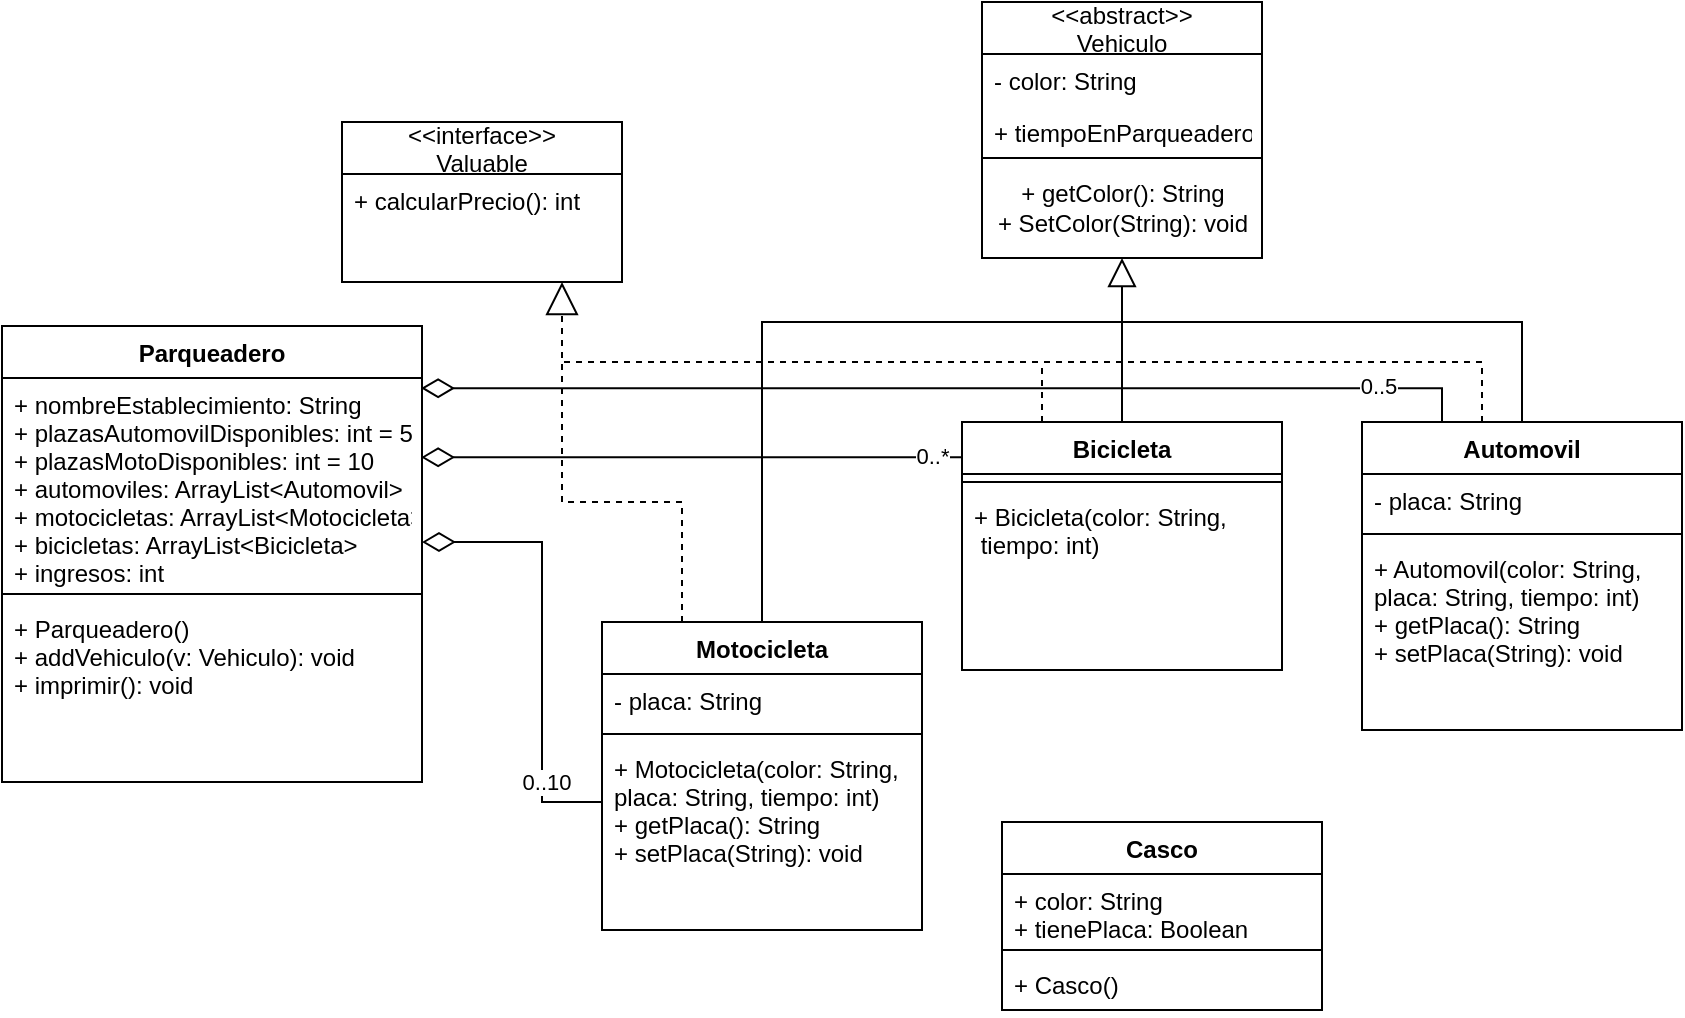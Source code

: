 <mxfile version="19.0.3" type="device"><diagram id="C5RBs43oDa-KdzZeNtuy" name="Page-1"><mxGraphModel dx="688" dy="381" grid="1" gridSize="10" guides="1" tooltips="1" connect="1" arrows="1" fold="1" page="1" pageScale="1" pageWidth="827" pageHeight="1169" math="0" shadow="0"><root><mxCell id="WIyWlLk6GJQsqaUBKTNV-0"/><mxCell id="WIyWlLk6GJQsqaUBKTNV-1" parent="WIyWlLk6GJQsqaUBKTNV-0"/><mxCell id="5Tac-JILO5W3YxuI6HV3-4" value="&lt;&lt;abstract&gt;&gt;&#10;Vehiculo" style="swimlane;fontStyle=0;childLayout=stackLayout;horizontal=1;startSize=26;fillColor=none;horizontalStack=0;resizeParent=1;resizeParentMax=0;resizeLast=0;collapsible=1;marginBottom=0;" parent="WIyWlLk6GJQsqaUBKTNV-1" vertex="1"><mxGeometry x="500" y="10" width="140" height="128" as="geometry"/></mxCell><mxCell id="5Tac-JILO5W3YxuI6HV3-15" value="- color: String" style="text;strokeColor=none;fillColor=none;align=left;verticalAlign=top;spacingLeft=4;spacingRight=4;overflow=hidden;rotatable=0;points=[[0,0.5],[1,0.5]];portConstraint=eastwest;" parent="5Tac-JILO5W3YxuI6HV3-4" vertex="1"><mxGeometry y="26" width="140" height="26" as="geometry"/></mxCell><mxCell id="5Tac-JILO5W3YxuI6HV3-61" value="+ tiempoEnParqueadero: int" style="text;strokeColor=none;fillColor=none;align=left;verticalAlign=top;spacingLeft=4;spacingRight=4;overflow=hidden;rotatable=0;points=[[0,0.5],[1,0.5]];portConstraint=eastwest;" parent="5Tac-JILO5W3YxuI6HV3-4" vertex="1"><mxGeometry y="52" width="140" height="26" as="geometry"/></mxCell><mxCell id="gUOCNg3F7h9JP94gkS11-4" value="&lt;span style=&quot;text-align: left;&quot;&gt;+ getColor(): String&lt;br&gt;&lt;/span&gt;&lt;span style=&quot;text-align: left;&quot;&gt;+ SetColor(String): void&lt;/span&gt;&lt;span style=&quot;text-align: left;&quot;&gt;&lt;br&gt;&lt;/span&gt;" style="html=1;" vertex="1" parent="5Tac-JILO5W3YxuI6HV3-4"><mxGeometry y="78" width="140" height="50" as="geometry"/></mxCell><mxCell id="5Tac-JILO5W3YxuI6HV3-8" value="&lt;&lt;interface&gt;&gt;&#10;Valuable" style="swimlane;fontStyle=0;childLayout=stackLayout;horizontal=1;startSize=26;fillColor=none;horizontalStack=0;resizeParent=1;resizeParentMax=0;resizeLast=0;collapsible=1;marginBottom=0;" parent="WIyWlLk6GJQsqaUBKTNV-1" vertex="1"><mxGeometry x="180" y="70" width="140" height="80" as="geometry"/></mxCell><mxCell id="5Tac-JILO5W3YxuI6HV3-9" value="+ calcularPrecio(): int" style="text;strokeColor=none;fillColor=none;align=left;verticalAlign=top;spacingLeft=4;spacingRight=4;overflow=hidden;rotatable=0;points=[[0,0.5],[1,0.5]];portConstraint=eastwest;" parent="5Tac-JILO5W3YxuI6HV3-8" vertex="1"><mxGeometry y="26" width="140" height="54" as="geometry"/></mxCell><mxCell id="5Tac-JILO5W3YxuI6HV3-29" style="edgeStyle=orthogonalEdgeStyle;rounded=0;orthogonalLoop=1;jettySize=auto;html=1;exitX=0.5;exitY=0;exitDx=0;exitDy=0;endArrow=none;endFill=0;" parent="WIyWlLk6GJQsqaUBKTNV-1" edge="1"><mxGeometry relative="1" as="geometry"><mxPoint x="600" y="170" as="targetPoint"/><mxPoint x="390" y="220" as="sourcePoint"/><Array as="points"><mxPoint x="390" y="170"/></Array></mxGeometry></mxCell><mxCell id="5Tac-JILO5W3YxuI6HV3-28" style="edgeStyle=orthogonalEdgeStyle;rounded=0;orthogonalLoop=1;jettySize=auto;html=1;endArrow=none;endFill=0;" parent="WIyWlLk6GJQsqaUBKTNV-1" source="5Tac-JILO5W3YxuI6HV3-14" edge="1"><mxGeometry relative="1" as="geometry"><mxPoint x="570" y="170" as="targetPoint"/></mxGeometry></mxCell><mxCell id="5Tac-JILO5W3YxuI6HV3-44" style="edgeStyle=orthogonalEdgeStyle;rounded=0;orthogonalLoop=1;jettySize=auto;html=1;entryX=0.998;entryY=0.381;entryDx=0;entryDy=0;entryPerimeter=0;endArrow=diamondThin;endFill=0;endSize=14;" parent="WIyWlLk6GJQsqaUBKTNV-1" source="5Tac-JILO5W3YxuI6HV3-14" target="5Tac-JILO5W3YxuI6HV3-36" edge="1"><mxGeometry relative="1" as="geometry"><Array as="points"><mxPoint x="360" y="238"/></Array></mxGeometry></mxCell><mxCell id="5Tac-JILO5W3YxuI6HV3-48" value="0..*" style="edgeLabel;html=1;align=center;verticalAlign=middle;resizable=0;points=[];" parent="5Tac-JILO5W3YxuI6HV3-44" vertex="1" connectable="0"><mxGeometry x="-0.887" y="-1" relative="1" as="geometry"><mxPoint as="offset"/></mxGeometry></mxCell><mxCell id="5Tac-JILO5W3YxuI6HV3-59" style="edgeStyle=orthogonalEdgeStyle;rounded=0;orthogonalLoop=1;jettySize=auto;html=1;dashed=1;endArrow=none;endFill=0;endSize=14;" parent="WIyWlLk6GJQsqaUBKTNV-1" source="5Tac-JILO5W3YxuI6HV3-14" edge="1"><mxGeometry relative="1" as="geometry"><mxPoint x="530" y="190" as="targetPoint"/><Array as="points"><mxPoint x="530" y="210"/><mxPoint x="530" y="210"/></Array></mxGeometry></mxCell><mxCell id="5Tac-JILO5W3YxuI6HV3-14" value="Bicicleta" style="swimlane;fontStyle=1;align=center;verticalAlign=top;childLayout=stackLayout;horizontal=1;startSize=26;horizontalStack=0;resizeParent=1;resizeParentMax=0;resizeLast=0;collapsible=1;marginBottom=0;" parent="WIyWlLk6GJQsqaUBKTNV-1" vertex="1"><mxGeometry x="490" y="220" width="160" height="124" as="geometry"/></mxCell><mxCell id="5Tac-JILO5W3YxuI6HV3-16" value="" style="line;strokeWidth=1;fillColor=none;align=left;verticalAlign=middle;spacingTop=-1;spacingLeft=3;spacingRight=3;rotatable=0;labelPosition=right;points=[];portConstraint=eastwest;" parent="5Tac-JILO5W3YxuI6HV3-14" vertex="1"><mxGeometry y="26" width="160" height="8" as="geometry"/></mxCell><mxCell id="5Tac-JILO5W3YxuI6HV3-17" value="+ Bicicleta(color: String, &#10; tiempo: int)" style="text;strokeColor=none;fillColor=none;align=left;verticalAlign=top;spacingLeft=4;spacingRight=4;overflow=hidden;rotatable=0;points=[[0,0.5],[1,0.5]];portConstraint=eastwest;" parent="5Tac-JILO5W3YxuI6HV3-14" vertex="1"><mxGeometry y="34" width="160" height="90" as="geometry"/></mxCell><mxCell id="5Tac-JILO5W3YxuI6HV3-27" style="edgeStyle=orthogonalEdgeStyle;rounded=0;orthogonalLoop=1;jettySize=auto;html=1;entryX=0.5;entryY=1;entryDx=0;entryDy=0;endArrow=block;endFill=0;endSize=12;" parent="WIyWlLk6GJQsqaUBKTNV-1" source="5Tac-JILO5W3YxuI6HV3-18" target="5Tac-JILO5W3YxuI6HV3-4" edge="1"><mxGeometry relative="1" as="geometry"><mxPoint x="565.94" y="136.004" as="targetPoint"/><Array as="points"><mxPoint x="770" y="170"/><mxPoint x="570" y="170"/></Array></mxGeometry></mxCell><mxCell id="5Tac-JILO5W3YxuI6HV3-45" style="edgeStyle=orthogonalEdgeStyle;rounded=0;orthogonalLoop=1;jettySize=auto;html=1;entryX=0.998;entryY=0.049;entryDx=0;entryDy=0;entryPerimeter=0;endArrow=diamondThin;endFill=0;endSize=14;" parent="WIyWlLk6GJQsqaUBKTNV-1" source="5Tac-JILO5W3YxuI6HV3-18" target="5Tac-JILO5W3YxuI6HV3-36" edge="1"><mxGeometry relative="1" as="geometry"><Array as="points"><mxPoint x="730" y="203"/></Array></mxGeometry></mxCell><mxCell id="5Tac-JILO5W3YxuI6HV3-51" value="0..5" style="edgeLabel;html=1;align=center;verticalAlign=middle;resizable=0;points=[];" parent="5Tac-JILO5W3YxuI6HV3-45" vertex="1" connectable="0"><mxGeometry x="-0.815" y="-1" relative="1" as="geometry"><mxPoint as="offset"/></mxGeometry></mxCell><mxCell id="5Tac-JILO5W3YxuI6HV3-58" style="edgeStyle=orthogonalEdgeStyle;rounded=0;orthogonalLoop=1;jettySize=auto;html=1;dashed=1;endArrow=none;endFill=0;endSize=14;" parent="WIyWlLk6GJQsqaUBKTNV-1" source="5Tac-JILO5W3YxuI6HV3-18" edge="1"><mxGeometry relative="1" as="geometry"><mxPoint x="290" y="190" as="targetPoint"/><Array as="points"><mxPoint x="750" y="190"/></Array></mxGeometry></mxCell><mxCell id="5Tac-JILO5W3YxuI6HV3-18" value="Automovil" style="swimlane;fontStyle=1;align=center;verticalAlign=top;childLayout=stackLayout;horizontal=1;startSize=26;horizontalStack=0;resizeParent=1;resizeParentMax=0;resizeLast=0;collapsible=1;marginBottom=0;" parent="WIyWlLk6GJQsqaUBKTNV-1" vertex="1"><mxGeometry x="690" y="220" width="160" height="154" as="geometry"/></mxCell><mxCell id="5Tac-JILO5W3YxuI6HV3-19" value="- placa: String" style="text;strokeColor=none;fillColor=none;align=left;verticalAlign=top;spacingLeft=4;spacingRight=4;overflow=hidden;rotatable=0;points=[[0,0.5],[1,0.5]];portConstraint=eastwest;" parent="5Tac-JILO5W3YxuI6HV3-18" vertex="1"><mxGeometry y="26" width="160" height="26" as="geometry"/></mxCell><mxCell id="5Tac-JILO5W3YxuI6HV3-20" value="" style="line;strokeWidth=1;fillColor=none;align=left;verticalAlign=middle;spacingTop=-1;spacingLeft=3;spacingRight=3;rotatable=0;labelPosition=right;points=[];portConstraint=eastwest;" parent="5Tac-JILO5W3YxuI6HV3-18" vertex="1"><mxGeometry y="52" width="160" height="8" as="geometry"/></mxCell><mxCell id="5Tac-JILO5W3YxuI6HV3-21" value="+ Automovil(color: String,&#10;placa: String, tiempo: int)&#10;+ getPlaca(): String&#10;+ setPlaca(String): void &#10;" style="text;strokeColor=none;fillColor=none;align=left;verticalAlign=top;spacingLeft=4;spacingRight=4;overflow=hidden;rotatable=0;points=[[0,0.5],[1,0.5]];portConstraint=eastwest;" parent="5Tac-JILO5W3YxuI6HV3-18" vertex="1"><mxGeometry y="60" width="160" height="94" as="geometry"/></mxCell><mxCell id="5Tac-JILO5W3YxuI6HV3-43" style="edgeStyle=orthogonalEdgeStyle;rounded=0;orthogonalLoop=1;jettySize=auto;html=1;endArrow=diamondThin;endFill=0;endSize=14;" parent="WIyWlLk6GJQsqaUBKTNV-1" source="5Tac-JILO5W3YxuI6HV3-30" target="5Tac-JILO5W3YxuI6HV3-36" edge="1"><mxGeometry relative="1" as="geometry"><Array as="points"><mxPoint x="280" y="410"/><mxPoint x="280" y="280"/></Array></mxGeometry></mxCell><mxCell id="5Tac-JILO5W3YxuI6HV3-52" value="0..10" style="edgeLabel;html=1;align=center;verticalAlign=middle;resizable=0;points=[];" parent="5Tac-JILO5W3YxuI6HV3-43" vertex="1" connectable="0"><mxGeometry x="-0.633" y="-2" relative="1" as="geometry"><mxPoint as="offset"/></mxGeometry></mxCell><mxCell id="5Tac-JILO5W3YxuI6HV3-46" style="edgeStyle=orthogonalEdgeStyle;rounded=0;orthogonalLoop=1;jettySize=auto;html=1;endArrow=none;endFill=0;endSize=14;" parent="WIyWlLk6GJQsqaUBKTNV-1" source="5Tac-JILO5W3YxuI6HV3-30" edge="1"><mxGeometry relative="1" as="geometry"><mxPoint x="390" y="220" as="targetPoint"/></mxGeometry></mxCell><mxCell id="5Tac-JILO5W3YxuI6HV3-56" style="edgeStyle=orthogonalEdgeStyle;rounded=0;orthogonalLoop=1;jettySize=auto;html=1;exitX=0.25;exitY=0;exitDx=0;exitDy=0;dashed=1;endArrow=block;endFill=0;endSize=14;" parent="WIyWlLk6GJQsqaUBKTNV-1" source="5Tac-JILO5W3YxuI6HV3-30" edge="1"><mxGeometry relative="1" as="geometry"><mxPoint x="290" y="150" as="targetPoint"/><Array as="points"><mxPoint x="350" y="260"/><mxPoint x="290" y="260"/></Array></mxGeometry></mxCell><mxCell id="5Tac-JILO5W3YxuI6HV3-30" value="Motocicleta" style="swimlane;fontStyle=1;align=center;verticalAlign=top;childLayout=stackLayout;horizontal=1;startSize=26;horizontalStack=0;resizeParent=1;resizeParentMax=0;resizeLast=0;collapsible=1;marginBottom=0;" parent="WIyWlLk6GJQsqaUBKTNV-1" vertex="1"><mxGeometry x="310" y="320" width="160" height="154" as="geometry"/></mxCell><mxCell id="5Tac-JILO5W3YxuI6HV3-32" value="- placa: String" style="text;strokeColor=none;fillColor=none;align=left;verticalAlign=top;spacingLeft=4;spacingRight=4;overflow=hidden;rotatable=0;points=[[0,0.5],[1,0.5]];portConstraint=eastwest;" parent="5Tac-JILO5W3YxuI6HV3-30" vertex="1"><mxGeometry y="26" width="160" height="26" as="geometry"/></mxCell><mxCell id="5Tac-JILO5W3YxuI6HV3-33" value="" style="line;strokeWidth=1;fillColor=none;align=left;verticalAlign=middle;spacingTop=-1;spacingLeft=3;spacingRight=3;rotatable=0;labelPosition=right;points=[];portConstraint=eastwest;" parent="5Tac-JILO5W3YxuI6HV3-30" vertex="1"><mxGeometry y="52" width="160" height="8" as="geometry"/></mxCell><mxCell id="5Tac-JILO5W3YxuI6HV3-34" value="+ Motocicleta(color: String,&#10;placa: String, tiempo: int)&#10;+ getPlaca(): String&#10;+ setPlaca(String): void" style="text;strokeColor=none;fillColor=none;align=left;verticalAlign=top;spacingLeft=4;spacingRight=4;overflow=hidden;rotatable=0;points=[[0,0.5],[1,0.5]];portConstraint=eastwest;" parent="5Tac-JILO5W3YxuI6HV3-30" vertex="1"><mxGeometry y="60" width="160" height="94" as="geometry"/></mxCell><mxCell id="5Tac-JILO5W3YxuI6HV3-35" value="Parqueadero" style="swimlane;fontStyle=1;align=center;verticalAlign=top;childLayout=stackLayout;horizontal=1;startSize=26;horizontalStack=0;resizeParent=1;resizeParentMax=0;resizeLast=0;collapsible=1;marginBottom=0;" parent="WIyWlLk6GJQsqaUBKTNV-1" vertex="1"><mxGeometry x="10" y="172" width="210" height="228" as="geometry"/></mxCell><mxCell id="5Tac-JILO5W3YxuI6HV3-36" value="+ nombreEstablecimiento: String&#10;+ plazasAutomovilDisponibles: int = 5&#10;+ plazasMotoDisponibles: int = 10&#10;+ automoviles: ArrayList&lt;Automovil&gt;&#10;+ motocicletas: ArrayList&lt;Motocicleta&gt;&#10;+ bicicletas: ArrayList&lt;Bicicleta&gt;&#10;+ ingresos: int&#10;" style="text;strokeColor=none;fillColor=none;align=left;verticalAlign=top;spacingLeft=4;spacingRight=4;overflow=hidden;rotatable=0;points=[[0,0.5],[1,0.5]];portConstraint=eastwest;" parent="5Tac-JILO5W3YxuI6HV3-35" vertex="1"><mxGeometry y="26" width="210" height="104" as="geometry"/></mxCell><mxCell id="5Tac-JILO5W3YxuI6HV3-37" value="" style="line;strokeWidth=1;fillColor=none;align=left;verticalAlign=middle;spacingTop=-1;spacingLeft=3;spacingRight=3;rotatable=0;labelPosition=right;points=[];portConstraint=eastwest;" parent="5Tac-JILO5W3YxuI6HV3-35" vertex="1"><mxGeometry y="130" width="210" height="8" as="geometry"/></mxCell><mxCell id="5Tac-JILO5W3YxuI6HV3-38" value="+ Parqueadero()&#10;+ addVehiculo(v: Vehiculo): void&#10;+ imprimir(): void" style="text;strokeColor=none;fillColor=none;align=left;verticalAlign=top;spacingLeft=4;spacingRight=4;overflow=hidden;rotatable=0;points=[[0,0.5],[1,0.5]];portConstraint=eastwest;" parent="5Tac-JILO5W3YxuI6HV3-35" vertex="1"><mxGeometry y="138" width="210" height="90" as="geometry"/></mxCell><mxCell id="5Tac-JILO5W3YxuI6HV3-63" value="Casco" style="swimlane;fontStyle=1;align=center;verticalAlign=top;childLayout=stackLayout;horizontal=1;startSize=26;horizontalStack=0;resizeParent=1;resizeParentMax=0;resizeLast=0;collapsible=1;marginBottom=0;" parent="WIyWlLk6GJQsqaUBKTNV-1" vertex="1"><mxGeometry x="510" y="420" width="160" height="94" as="geometry"/></mxCell><mxCell id="5Tac-JILO5W3YxuI6HV3-64" value="+ color: String&#10;+ tienePlaca: Boolean" style="text;strokeColor=none;fillColor=none;align=left;verticalAlign=top;spacingLeft=4;spacingRight=4;overflow=hidden;rotatable=0;points=[[0,0.5],[1,0.5]];portConstraint=eastwest;" parent="5Tac-JILO5W3YxuI6HV3-63" vertex="1"><mxGeometry y="26" width="160" height="34" as="geometry"/></mxCell><mxCell id="5Tac-JILO5W3YxuI6HV3-65" value="" style="line;strokeWidth=1;fillColor=none;align=left;verticalAlign=middle;spacingTop=-1;spacingLeft=3;spacingRight=3;rotatable=0;labelPosition=right;points=[];portConstraint=eastwest;" parent="5Tac-JILO5W3YxuI6HV3-63" vertex="1"><mxGeometry y="60" width="160" height="8" as="geometry"/></mxCell><mxCell id="5Tac-JILO5W3YxuI6HV3-66" value="+ Casco()" style="text;strokeColor=none;fillColor=none;align=left;verticalAlign=top;spacingLeft=4;spacingRight=4;overflow=hidden;rotatable=0;points=[[0,0.5],[1,0.5]];portConstraint=eastwest;" parent="5Tac-JILO5W3YxuI6HV3-63" vertex="1"><mxGeometry y="68" width="160" height="26" as="geometry"/></mxCell></root></mxGraphModel></diagram></mxfile>
